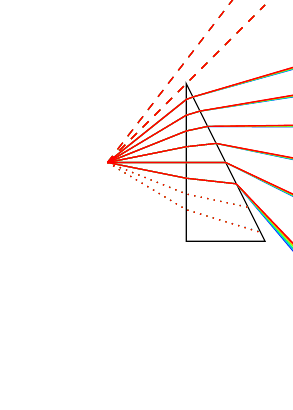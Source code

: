 \begin{tikzpicture}
  \newdimen\hauteurVerre
  \newdimen\largeurVerre
  \newdimen\distanceSource
  \newdimen\hauteurSource
  \newdimen\distanceEcran
  \pgfmathsetlength\hauteurVerre{2cm}
  \pgfmathsetlength\largeurVerre{1cm}
  \pgfmathsetlength\distanceSource{1cm}
  \pgfmathsetlength\hauteurSource{1cm}
  % ceci ne sert desormais plus, l'indice etant calcule avec la loi de Cauchy
  \pgfmathsetmacro\glassIndex{1.74}
  \pgfmathsetlength\distanceEcran{1cm}

  \coordinate (A) at (0,\hauteurVerre);
  \coordinate (B) at (0,0);
  \coordinate (C) at (\largeurVerre,0);

  % dessin du prisme
  \draw (A) -- (B) -- (C) -- cycle;

  % loi de Cauchy : nCauchyGlass(lambda en \mu m)
  % verre : dense flint glass SF10 
  % "source" : http://en.wikipedia.org/w/index.php?title=Cauchy%27s_equation&oldid=542426286
  \pgfkeys{/pgf/declare function={nCauchyGlass(\lb)=1.728+0.013/(\lb^2);}}

  % source
  \coordinate (S) at (-\distanceSource,\hauteurSource);

  % trace des rayons
  \foreach \wavelength in {0.45,0.475,0.5,0.55,0.6,0.65,0.7}
  \foreach \x in {-0.1,0,0.1,0.2,...,1}
  {
    \pgfmathsetmacro{\glassIndex}{nCauchyGlass(\wavelength)}
    \pgfmathtruncatemacro{\wlnm}{1000*\wavelength}
    \definecolor{current ray color}{wave}{\wlnm}
    \pgfmathsetmacro\inAngle{atan((\hauteurSource-\x*\hauteurVerre)/\distanceSource)}
    % si le rayon ne croise pas le prisme, pas de deflexion du rayon
    \pgfmathtruncatemacro\noDeflexion{or(notgreater(\x,0),notless(\x,1))}
    \ifnum\noDeflexion=1
      \draw[dashed,current ray color] (S)
        -- (\distanceEcran,{tan(\inAngle)*(\distanceEcran+\largeurVerre+\distanceSource)});
    \else
      \pgfmathsetmacro\midAngle{asin((1/\glassIndex)*sin(\inAngle))}
      \pgfmathsetmacro\y{\x*(1+\largeurVerre/\hauteurVerre*tan(\midAngle))^(-1)}
      \pgfmathsetmacro\appexAngle{atan(\largeurVerre/\hauteurVerre)}
      \pgfmathsetmacro\snellSine{\glassIndex*sin(-\appexAngle+\midAngle)}

      % est-ce que le rayon coupe le bas du prisme ?
      \pgfmathtruncatemacro\goesOut{greater(\y,1)}
      \ifnum\goesOut=1
        % je ne dessine pas les rayons qui couperaient le bas du prisme
      \else
        % est-ce qu'il y a reflexion totale ?
        \pgfmathtruncatemacro\totalReflexion{notgreater(abs(\snellSine),1)}
        \ifnum\totalReflexion=1
          \newdimen\screenY
          \pgfmathsetlength\screenY{
          (1-\y)*\hauteurVerre + tan(asin(\snellSine)+\appexAngle)*
              (\largeurVerre+\distanceEcran - \largeurVerre*\y)
          }
          \draw[current ray color] (S) -- (\largeurVerre*0,{(1-\x)*\hauteurVerre})
            -- (\largeurVerre*\y,{(1-\y)*\hauteurVerre})
            -- (\largeurVerre+\distanceEcran,\screenY);
        \else
          \draw[dotted,current ray color] (S) -- (\largeurVerre*0,{(1-\x)*\hauteurVerre})
            -- (\largeurVerre*\y,{(1-\y)*\hauteurVerre});
        \fi
      \fi
    \fi
  }
\end{tikzpicture}